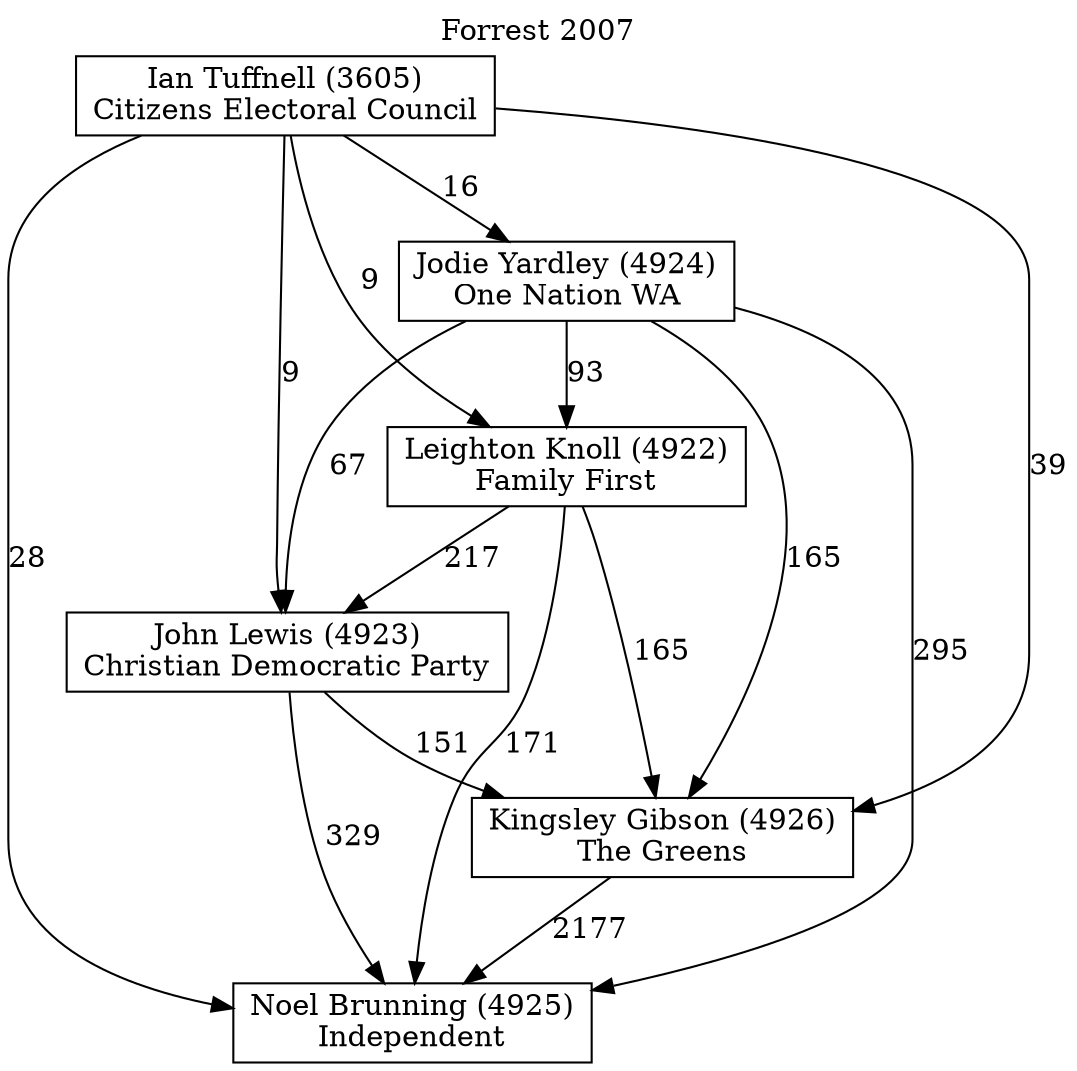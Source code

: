 // House preference flow
digraph "Noel Brunning (4925)_Forrest_2007" {
	graph [label="Forrest 2007" labelloc=t mclimit=10]
	node [shape=box]
	"Noel Brunning (4925)" [label="Noel Brunning (4925)
Independent"]
	"Kingsley Gibson (4926)" [label="Kingsley Gibson (4926)
The Greens"]
	"John Lewis (4923)" [label="John Lewis (4923)
Christian Democratic Party"]
	"Leighton Knoll (4922)" [label="Leighton Knoll (4922)
Family First"]
	"Jodie Yardley (4924)" [label="Jodie Yardley (4924)
One Nation WA"]
	"Ian Tuffnell (3605)" [label="Ian Tuffnell (3605)
Citizens Electoral Council"]
	"Kingsley Gibson (4926)" -> "Noel Brunning (4925)" [label=2177]
	"John Lewis (4923)" -> "Kingsley Gibson (4926)" [label=151]
	"Leighton Knoll (4922)" -> "John Lewis (4923)" [label=217]
	"Jodie Yardley (4924)" -> "Leighton Knoll (4922)" [label=93]
	"Ian Tuffnell (3605)" -> "Jodie Yardley (4924)" [label=16]
	"John Lewis (4923)" -> "Noel Brunning (4925)" [label=329]
	"Leighton Knoll (4922)" -> "Noel Brunning (4925)" [label=171]
	"Jodie Yardley (4924)" -> "Noel Brunning (4925)" [label=295]
	"Ian Tuffnell (3605)" -> "Noel Brunning (4925)" [label=28]
	"Ian Tuffnell (3605)" -> "Leighton Knoll (4922)" [label=9]
	"Jodie Yardley (4924)" -> "John Lewis (4923)" [label=67]
	"Ian Tuffnell (3605)" -> "John Lewis (4923)" [label=9]
	"Leighton Knoll (4922)" -> "Kingsley Gibson (4926)" [label=165]
	"Jodie Yardley (4924)" -> "Kingsley Gibson (4926)" [label=165]
	"Ian Tuffnell (3605)" -> "Kingsley Gibson (4926)" [label=39]
}
